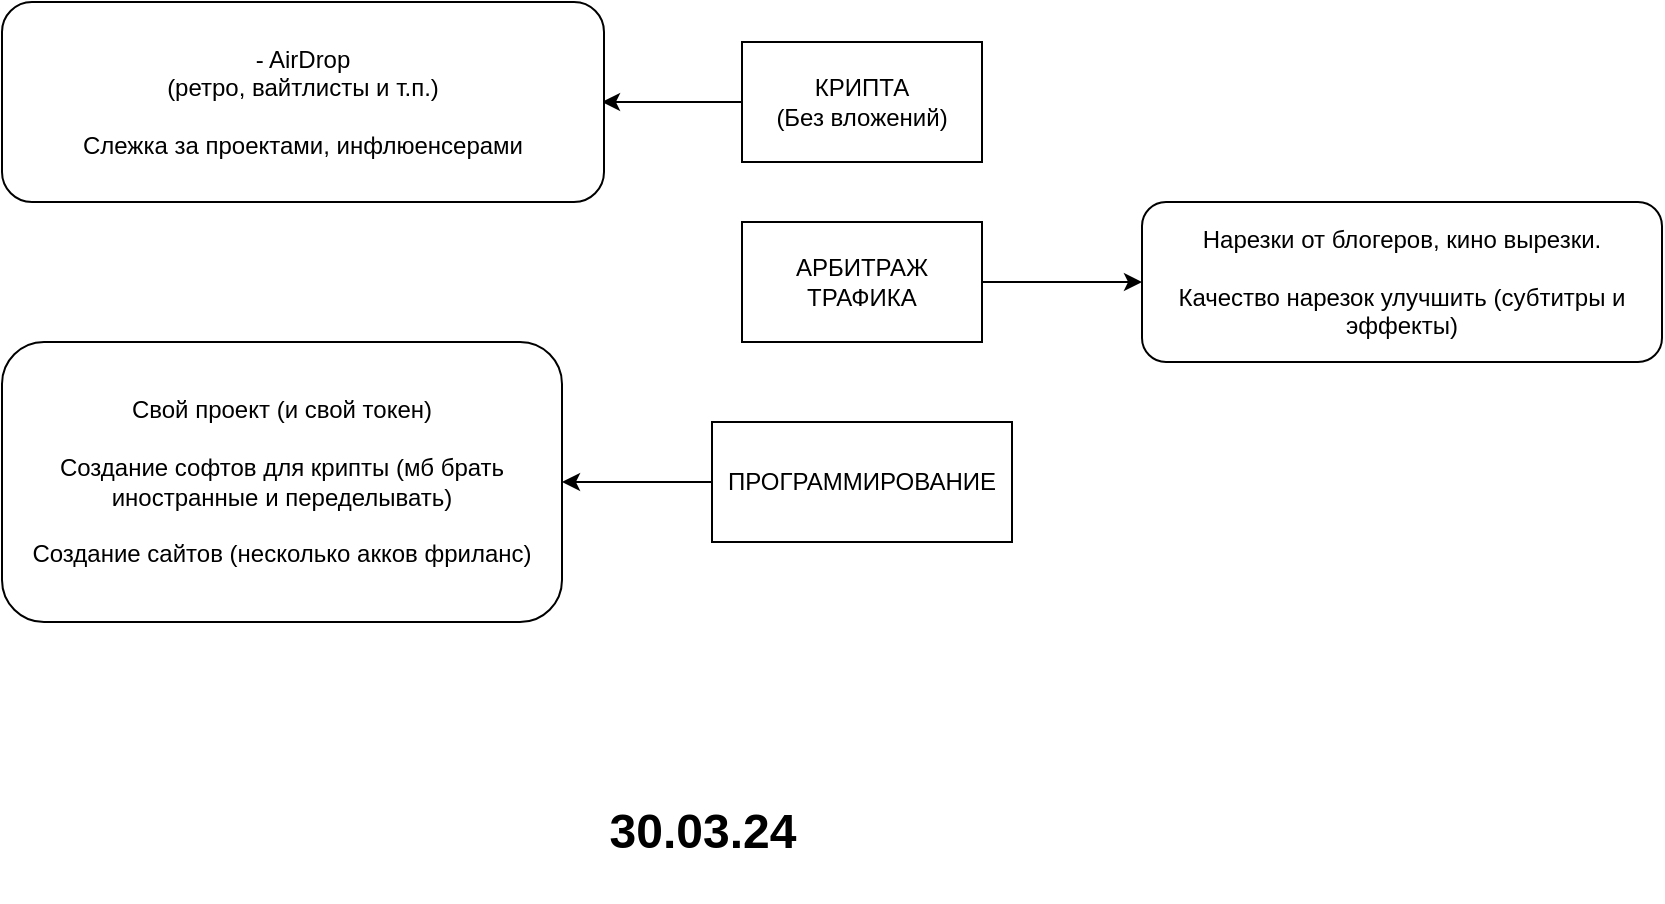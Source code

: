 <mxfile version="24.2.1" type="github">
  <diagram name="Страница 1" id="DrOhmFwWci-WvHgOT-uA">
    <mxGraphModel dx="1877" dy="567" grid="1" gridSize="10" guides="1" tooltips="1" connect="1" arrows="1" fold="1" page="1" pageScale="1" pageWidth="827" pageHeight="1169" math="0" shadow="0">
      <root>
        <mxCell id="0" />
        <mxCell id="1" parent="0" />
        <mxCell id="WeAMB2Xln1dbpquulNk2-1" value="КРИПТА&lt;br&gt;(Без вложений)" style="rounded=0;whiteSpace=wrap;html=1;" parent="1" vertex="1">
          <mxGeometry x="310" y="70" width="120" height="60" as="geometry" />
        </mxCell>
        <mxCell id="WeAMB2Xln1dbpquulNk2-2" value="АРБИТРАЖ&lt;br&gt;ТРАФИКА" style="rounded=0;whiteSpace=wrap;html=1;" parent="1" vertex="1">
          <mxGeometry x="310" y="160" width="120" height="60" as="geometry" />
        </mxCell>
        <mxCell id="WeAMB2Xln1dbpquulNk2-3" value="ПРОГРАММИРОВАНИЕ" style="rounded=0;whiteSpace=wrap;html=1;" parent="1" vertex="1">
          <mxGeometry x="295" y="260" width="150" height="60" as="geometry" />
        </mxCell>
        <mxCell id="WeAMB2Xln1dbpquulNk2-4" value="" style="endArrow=classic;html=1;rounded=0;exitX=0;exitY=0.5;exitDx=0;exitDy=0;" parent="1" source="WeAMB2Xln1dbpquulNk2-1" edge="1">
          <mxGeometry width="50" height="50" relative="1" as="geometry">
            <mxPoint x="390" y="250" as="sourcePoint" />
            <mxPoint x="240" y="100" as="targetPoint" />
          </mxGeometry>
        </mxCell>
        <mxCell id="WeAMB2Xln1dbpquulNk2-5" value="- AirDrop &lt;br&gt;(ретро, вайтлисты и т.п.)&lt;br&gt;&lt;br&gt;Слежка за проектами, инфлюенсерами" style="rounded=1;whiteSpace=wrap;html=1;" parent="1" vertex="1">
          <mxGeometry x="-60" y="50" width="301" height="100" as="geometry" />
        </mxCell>
        <mxCell id="WeAMB2Xln1dbpquulNk2-6" value="" style="endArrow=classic;html=1;rounded=0;exitX=1;exitY=0.5;exitDx=0;exitDy=0;" parent="1" source="WeAMB2Xln1dbpquulNk2-2" edge="1">
          <mxGeometry width="50" height="50" relative="1" as="geometry">
            <mxPoint x="390" y="250" as="sourcePoint" />
            <mxPoint x="510" y="190" as="targetPoint" />
            <Array as="points">
              <mxPoint x="510" y="190" />
            </Array>
          </mxGeometry>
        </mxCell>
        <mxCell id="WeAMB2Xln1dbpquulNk2-7" value="Нарезки от блогеров, кино вырезки.&lt;br&gt;&lt;br&gt;Качество нарезок улучшить (субтитры и эффекты)" style="rounded=1;whiteSpace=wrap;html=1;" parent="1" vertex="1">
          <mxGeometry x="510" y="150" width="260" height="80" as="geometry" />
        </mxCell>
        <mxCell id="WeAMB2Xln1dbpquulNk2-8" value="" style="endArrow=classic;html=1;rounded=0;exitX=0;exitY=0.5;exitDx=0;exitDy=0;" parent="1" source="WeAMB2Xln1dbpquulNk2-3" edge="1">
          <mxGeometry width="50" height="50" relative="1" as="geometry">
            <mxPoint x="390" y="250" as="sourcePoint" />
            <mxPoint x="220" y="290" as="targetPoint" />
          </mxGeometry>
        </mxCell>
        <mxCell id="WeAMB2Xln1dbpquulNk2-9" value="Свой проект (и свой токен)&lt;br&gt;&lt;br&gt;Создание софтов для крипты (мб брать иностранные и переделывать)&lt;br&gt;&lt;br&gt;Создание сайтов (несколько акков фриланс)" style="rounded=1;whiteSpace=wrap;html=1;" parent="1" vertex="1">
          <mxGeometry x="-60" y="220" width="280" height="140" as="geometry" />
        </mxCell>
        <mxCell id="PNSzFKYmy54RzqDEO5DT-1" value="&lt;h1&gt;&lt;b&gt;30.03.24&lt;/b&gt;&lt;/h1&gt;" style="text;html=1;align=center;verticalAlign=middle;resizable=0;points=[];autosize=1;strokeColor=none;fillColor=none;" vertex="1" parent="1">
          <mxGeometry x="230" y="430" width="120" height="70" as="geometry" />
        </mxCell>
      </root>
    </mxGraphModel>
  </diagram>
</mxfile>

